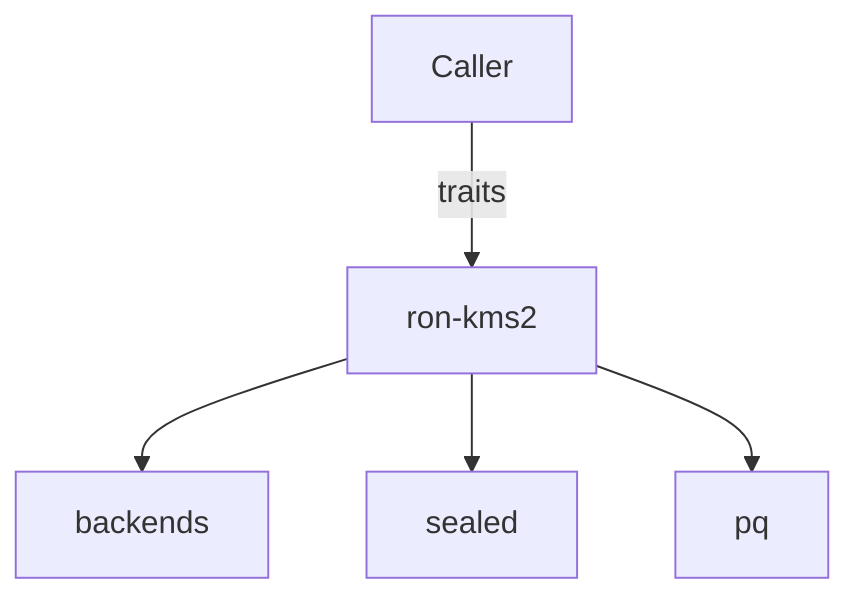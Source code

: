flowchart TD
  A[Caller] -->|traits| B[ron-kms2]
  B --> C[backends]
  B --> D[sealed]
  B --> E[pq]